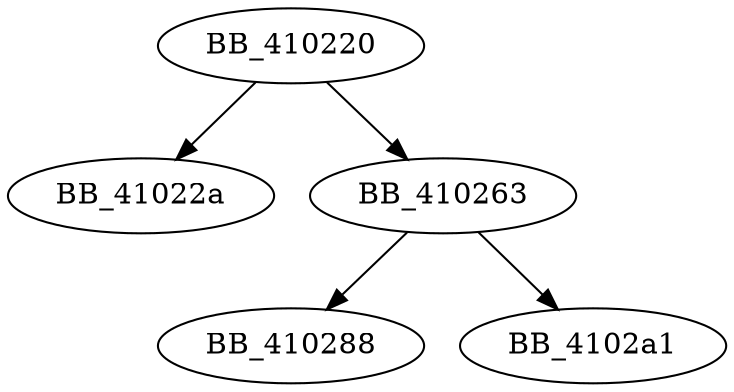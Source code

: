 DiGraph sub_410220{
BB_410220->BB_41022a
BB_410220->BB_410263
BB_410263->BB_410288
BB_410263->BB_4102a1
}
